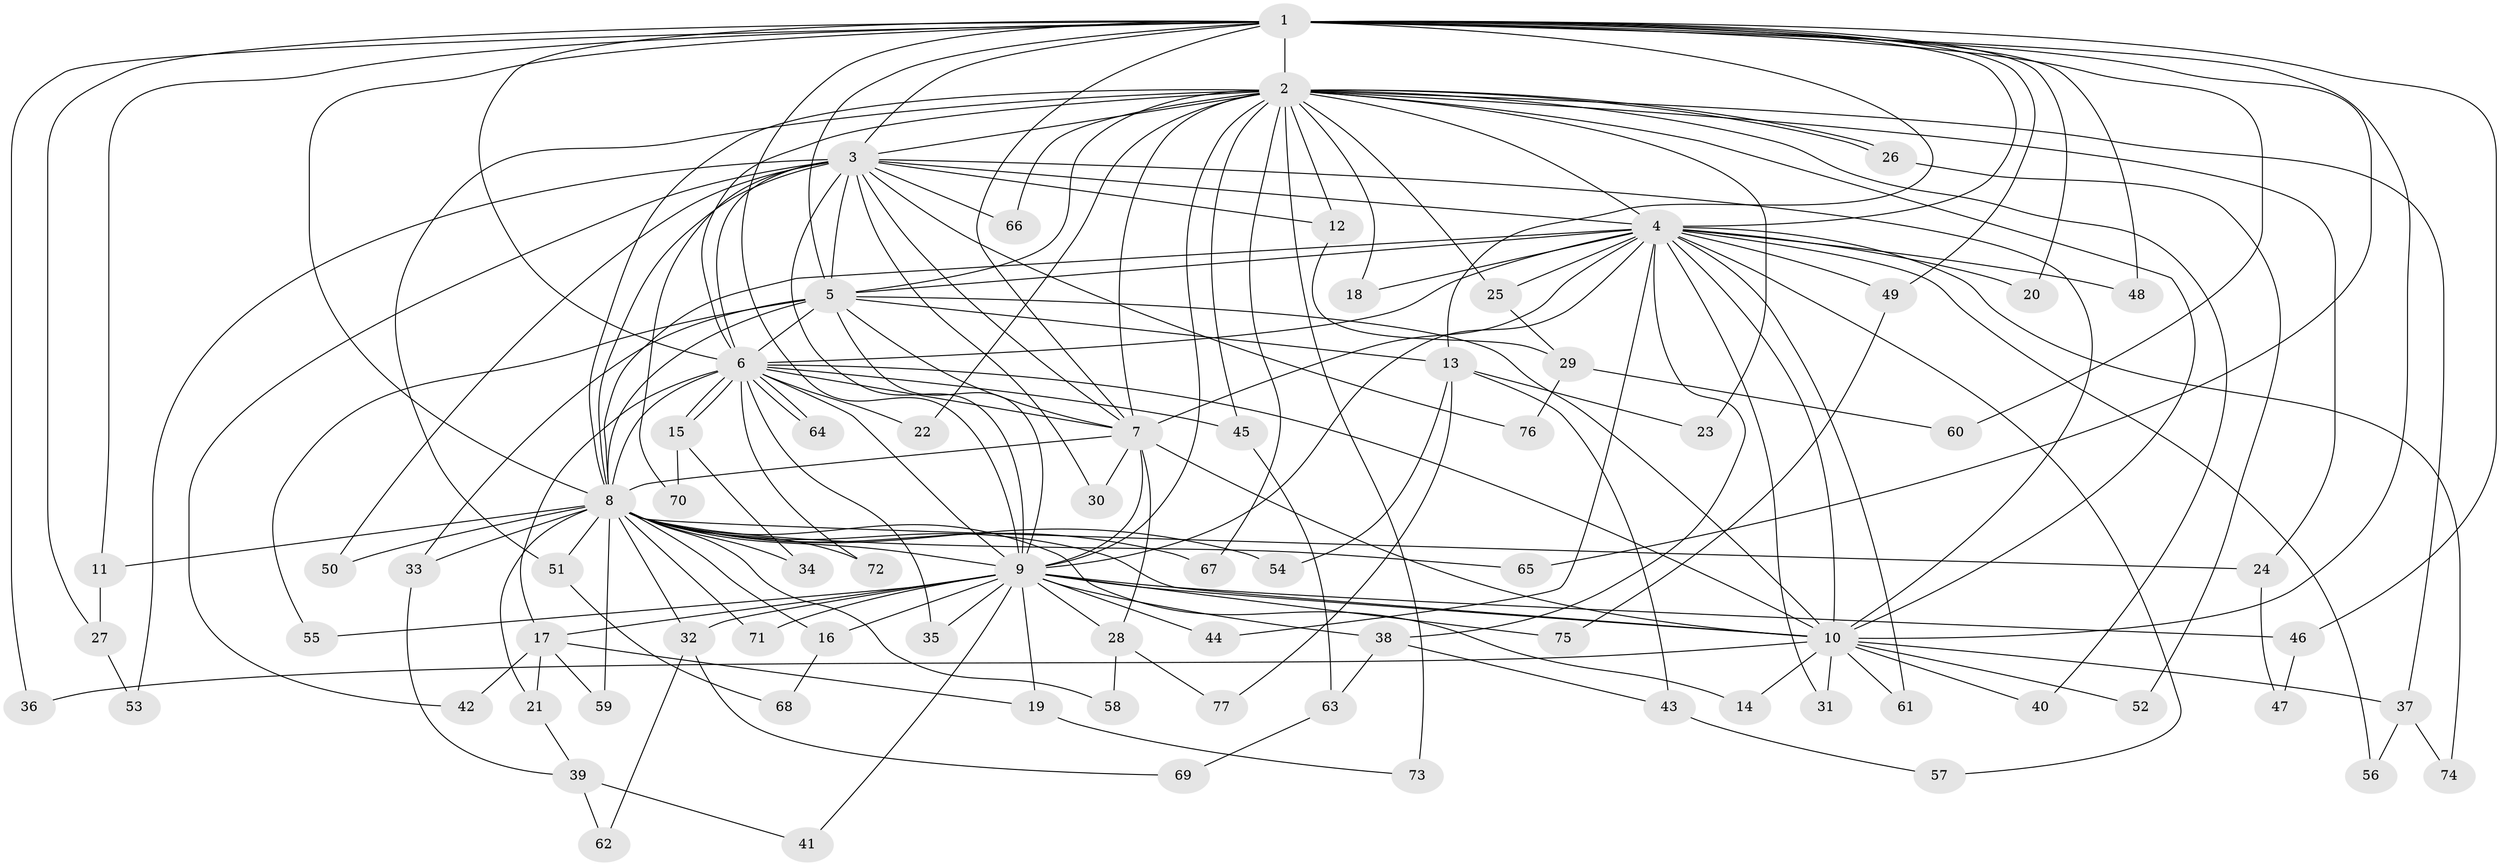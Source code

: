 // Generated by graph-tools (version 1.1) at 2025/25/03/09/25 03:25:42]
// undirected, 77 vertices, 179 edges
graph export_dot {
graph [start="1"]
  node [color=gray90,style=filled];
  1;
  2;
  3;
  4;
  5;
  6;
  7;
  8;
  9;
  10;
  11;
  12;
  13;
  14;
  15;
  16;
  17;
  18;
  19;
  20;
  21;
  22;
  23;
  24;
  25;
  26;
  27;
  28;
  29;
  30;
  31;
  32;
  33;
  34;
  35;
  36;
  37;
  38;
  39;
  40;
  41;
  42;
  43;
  44;
  45;
  46;
  47;
  48;
  49;
  50;
  51;
  52;
  53;
  54;
  55;
  56;
  57;
  58;
  59;
  60;
  61;
  62;
  63;
  64;
  65;
  66;
  67;
  68;
  69;
  70;
  71;
  72;
  73;
  74;
  75;
  76;
  77;
  1 -- 2;
  1 -- 3;
  1 -- 4;
  1 -- 5;
  1 -- 6;
  1 -- 7;
  1 -- 8;
  1 -- 9;
  1 -- 10;
  1 -- 11;
  1 -- 13;
  1 -- 20;
  1 -- 27;
  1 -- 36;
  1 -- 46;
  1 -- 48;
  1 -- 49;
  1 -- 60;
  1 -- 65;
  2 -- 3;
  2 -- 4;
  2 -- 5;
  2 -- 6;
  2 -- 7;
  2 -- 8;
  2 -- 9;
  2 -- 10;
  2 -- 12;
  2 -- 18;
  2 -- 22;
  2 -- 23;
  2 -- 24;
  2 -- 25;
  2 -- 26;
  2 -- 26;
  2 -- 37;
  2 -- 40;
  2 -- 45;
  2 -- 51;
  2 -- 66;
  2 -- 67;
  2 -- 73;
  3 -- 4;
  3 -- 5;
  3 -- 6;
  3 -- 7;
  3 -- 8;
  3 -- 9;
  3 -- 10;
  3 -- 12;
  3 -- 30;
  3 -- 42;
  3 -- 50;
  3 -- 53;
  3 -- 66;
  3 -- 70;
  3 -- 76;
  4 -- 5;
  4 -- 6;
  4 -- 7;
  4 -- 8;
  4 -- 9;
  4 -- 10;
  4 -- 18;
  4 -- 20;
  4 -- 25;
  4 -- 31;
  4 -- 38;
  4 -- 44;
  4 -- 48;
  4 -- 49;
  4 -- 56;
  4 -- 57;
  4 -- 61;
  4 -- 74;
  5 -- 6;
  5 -- 7;
  5 -- 8;
  5 -- 9;
  5 -- 10;
  5 -- 13;
  5 -- 33;
  5 -- 55;
  6 -- 7;
  6 -- 8;
  6 -- 9;
  6 -- 10;
  6 -- 15;
  6 -- 15;
  6 -- 17;
  6 -- 22;
  6 -- 35;
  6 -- 45;
  6 -- 64;
  6 -- 64;
  6 -- 72;
  7 -- 8;
  7 -- 9;
  7 -- 10;
  7 -- 28;
  7 -- 30;
  8 -- 9;
  8 -- 10;
  8 -- 11;
  8 -- 14;
  8 -- 16;
  8 -- 21;
  8 -- 24;
  8 -- 32;
  8 -- 33;
  8 -- 34;
  8 -- 50;
  8 -- 51;
  8 -- 54;
  8 -- 58;
  8 -- 59;
  8 -- 65;
  8 -- 67;
  8 -- 71;
  8 -- 72;
  9 -- 10;
  9 -- 16;
  9 -- 17;
  9 -- 19;
  9 -- 28;
  9 -- 32;
  9 -- 35;
  9 -- 38;
  9 -- 41;
  9 -- 44;
  9 -- 46;
  9 -- 55;
  9 -- 71;
  9 -- 75;
  10 -- 14;
  10 -- 31;
  10 -- 36;
  10 -- 37;
  10 -- 40;
  10 -- 52;
  10 -- 61;
  11 -- 27;
  12 -- 29;
  13 -- 23;
  13 -- 43;
  13 -- 54;
  13 -- 77;
  15 -- 34;
  15 -- 70;
  16 -- 68;
  17 -- 19;
  17 -- 21;
  17 -- 42;
  17 -- 59;
  19 -- 73;
  21 -- 39;
  24 -- 47;
  25 -- 29;
  26 -- 52;
  27 -- 53;
  28 -- 58;
  28 -- 77;
  29 -- 60;
  29 -- 76;
  32 -- 62;
  32 -- 69;
  33 -- 39;
  37 -- 56;
  37 -- 74;
  38 -- 43;
  38 -- 63;
  39 -- 41;
  39 -- 62;
  43 -- 57;
  45 -- 63;
  46 -- 47;
  49 -- 75;
  51 -- 68;
  63 -- 69;
}
